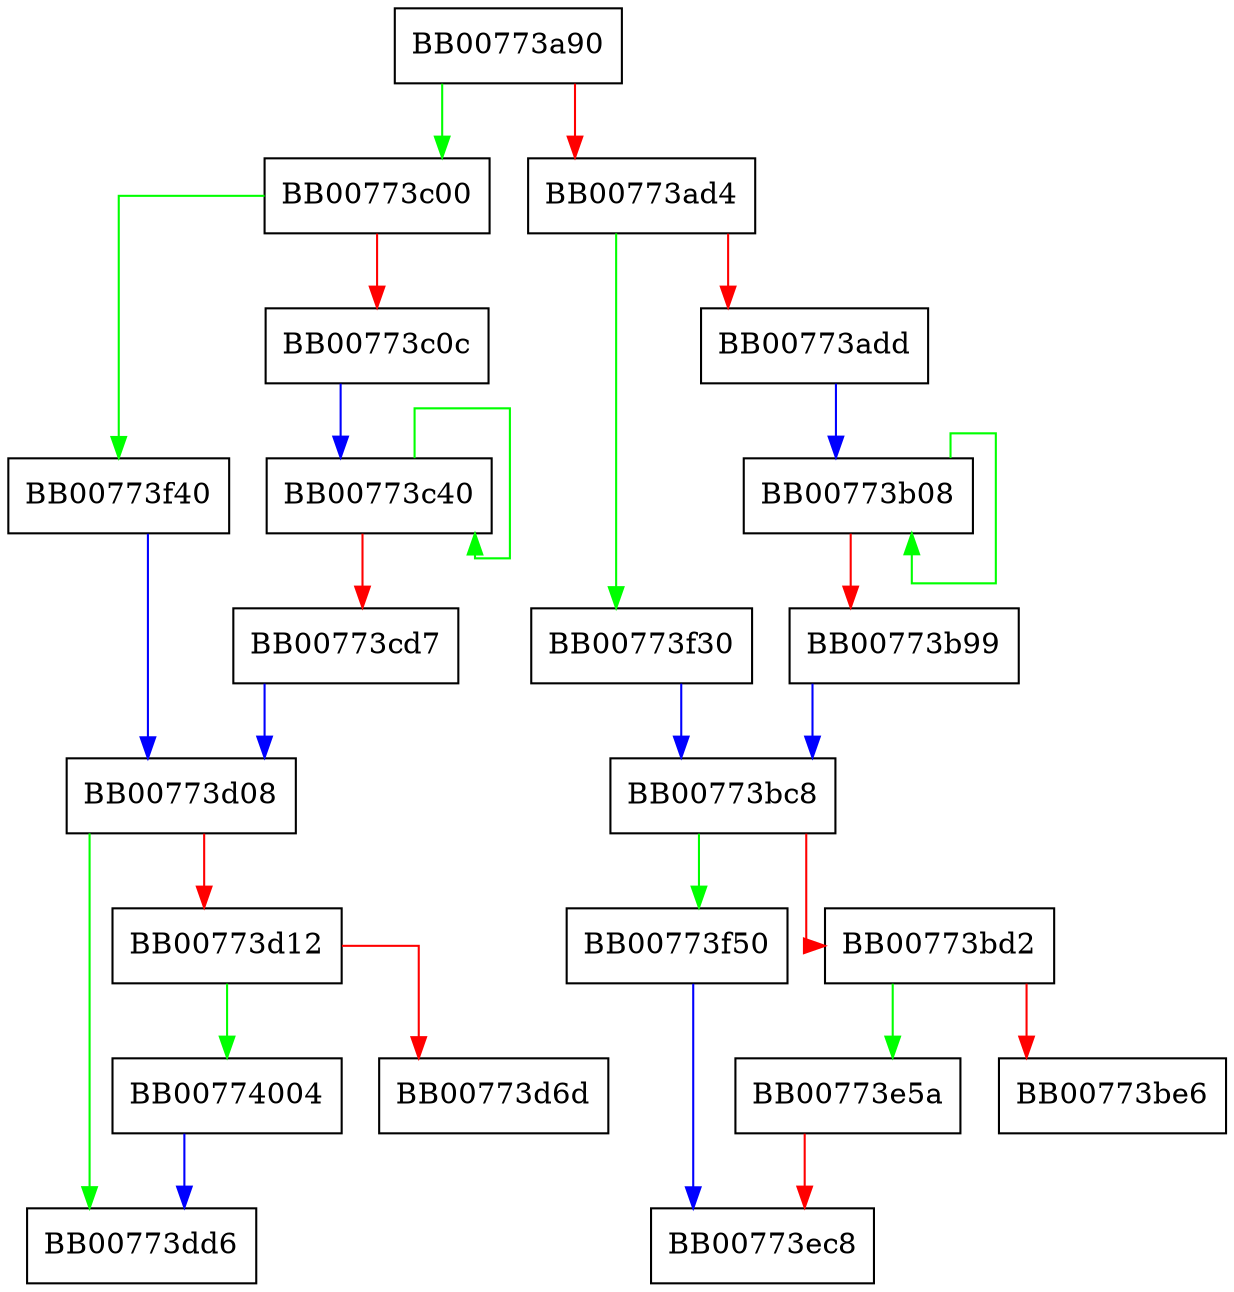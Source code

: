 digraph IDEA_cbc_encrypt {
  node [shape="box"];
  graph [splines=ortho];
  BB00773a90 -> BB00773c00 [color="green"];
  BB00773a90 -> BB00773ad4 [color="red"];
  BB00773ad4 -> BB00773f30 [color="green"];
  BB00773ad4 -> BB00773add [color="red"];
  BB00773add -> BB00773b08 [color="blue"];
  BB00773b08 -> BB00773b08 [color="green"];
  BB00773b08 -> BB00773b99 [color="red"];
  BB00773b99 -> BB00773bc8 [color="blue"];
  BB00773bc8 -> BB00773f50 [color="green"];
  BB00773bc8 -> BB00773bd2 [color="red"];
  BB00773bd2 -> BB00773e5a [color="green"];
  BB00773bd2 -> BB00773be6 [color="red"];
  BB00773c00 -> BB00773f40 [color="green"];
  BB00773c00 -> BB00773c0c [color="red"];
  BB00773c0c -> BB00773c40 [color="blue"];
  BB00773c40 -> BB00773c40 [color="green"];
  BB00773c40 -> BB00773cd7 [color="red"];
  BB00773cd7 -> BB00773d08 [color="blue"];
  BB00773d08 -> BB00773dd6 [color="green"];
  BB00773d08 -> BB00773d12 [color="red"];
  BB00773d12 -> BB00774004 [color="green"];
  BB00773d12 -> BB00773d6d [color="red"];
  BB00773e5a -> BB00773ec8 [color="red"];
  BB00773f30 -> BB00773bc8 [color="blue"];
  BB00773f40 -> BB00773d08 [color="blue"];
  BB00773f50 -> BB00773ec8 [color="blue"];
  BB00774004 -> BB00773dd6 [color="blue"];
}